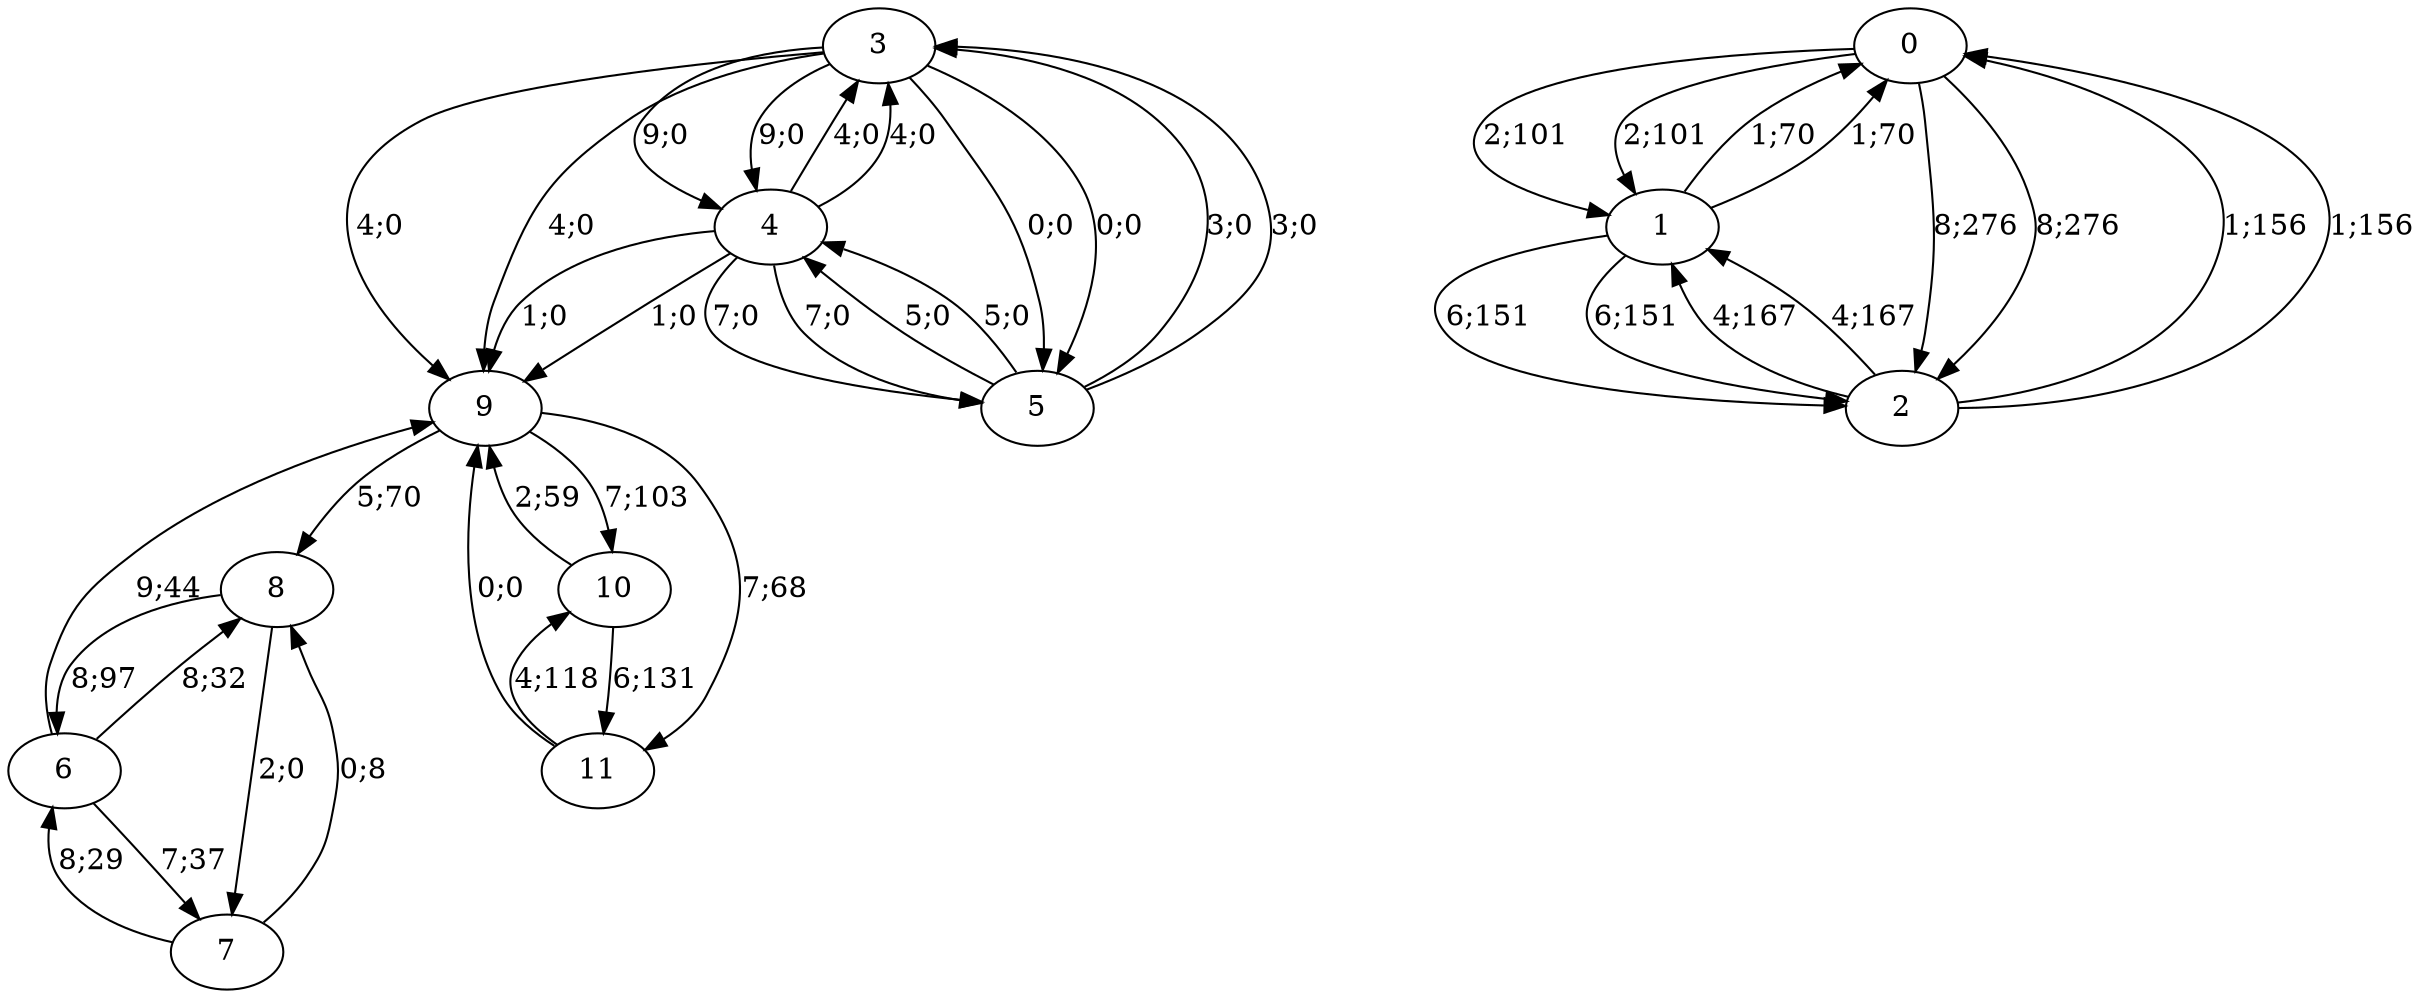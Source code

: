 digraph graph2398 {








3 -> 9 [color=black,label="4;0"]
3 -> 4 [color=black,label="9;0"]
3 -> 5 [color=black,label="0;0"]


4 -> 9 [color=black,label="1;0"]
4 -> 3 [color=black,label="4;0"]
4 -> 5 [color=black,label="7;0"]


5 -> 3 [color=black,label="3;0"]
5 -> 4 [color=black,label="5;0"]














0 -> 1 [color=black,label="2;101"]
0 -> 2 [color=black,label="8;276"]


1 -> 0 [color=black,label="1;70"]
1 -> 2 [color=black,label="6;151"]


2 -> 0 [color=black,label="1;156"]
2 -> 1 [color=black,label="4;167"]






































9 -> 8 [color=black,label="5;70"]
9 -> 10 [color=black,label="7;103"]
9 -> 11 [color=black,label="7;68"]


10 -> 9 [color=black,label="2;59"]
10 -> 11 [color=black,label="6;131"]


11 -> 9 [color=black,label="0;0"]
11 -> 10 [color=black,label="4;118"]














6 -> 9 [color=black,label="9;44"]
6 -> 7 [color=black,label="7;37"]
6 -> 8 [color=black,label="8;32"]


7 -> 6 [color=black,label="8;29"]
7 -> 8 [color=black,label="0;8"]


8 -> 6 [color=black,label="8;97"]
8 -> 7 [color=black,label="2;0"]








0 -> 1 [color=black,label="2;101"]
0 -> 2 [color=black,label="8;276"]


1 -> 0 [color=black,label="1;70"]
1 -> 2 [color=black,label="6;151"]


2 -> 0 [color=black,label="1;156"]
2 -> 1 [color=black,label="4;167"]


























3 -> 9 [color=black,label="4;0"]
3 -> 4 [color=black,label="9;0"]
3 -> 5 [color=black,label="0;0"]


4 -> 9 [color=black,label="1;0"]
4 -> 3 [color=black,label="4;0"]
4 -> 5 [color=black,label="7;0"]


5 -> 3 [color=black,label="3;0"]
5 -> 4 [color=black,label="5;0"]













}